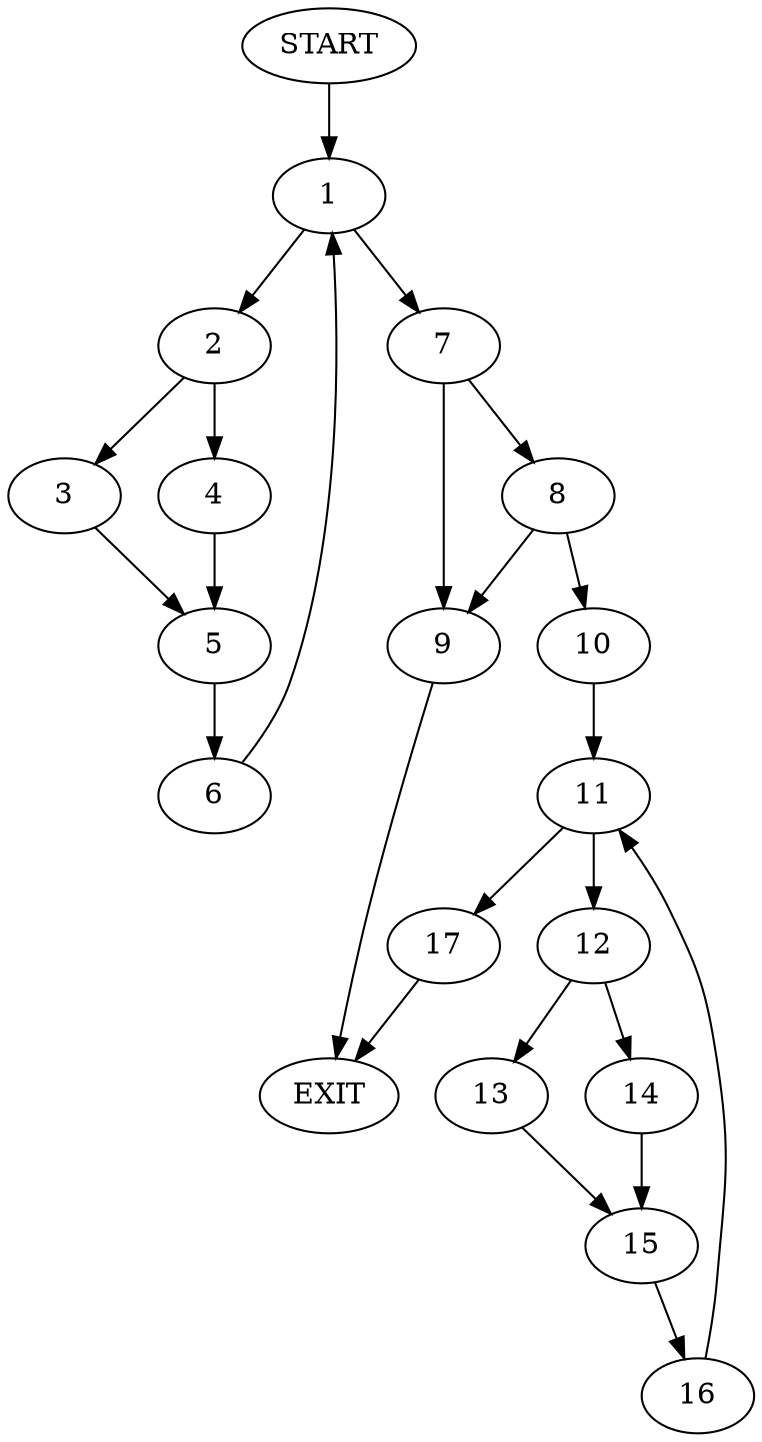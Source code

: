 digraph { 
0 [label="START"];
1;
2;
3;
4;
5;
6;
7;
8;
9;
10;
11;
12;
13;
14;
15;
16;
17;
18[label="EXIT"];
0 -> 1;
1 -> 2;
1 -> 7;
2 -> 3;
2 -> 4;
3 -> 5;
4 -> 5;
5 -> 6;
6 -> 1;
7 -> 9;
7 -> 8;
8 -> 9;
8 -> 10;
9 -> 18;
10 -> 11;
11 -> 12;
11 -> 17;
12 -> 13;
12 -> 14;
13 -> 15;
14 -> 15;
15 -> 16;
16 -> 11;
17 -> 18;
}